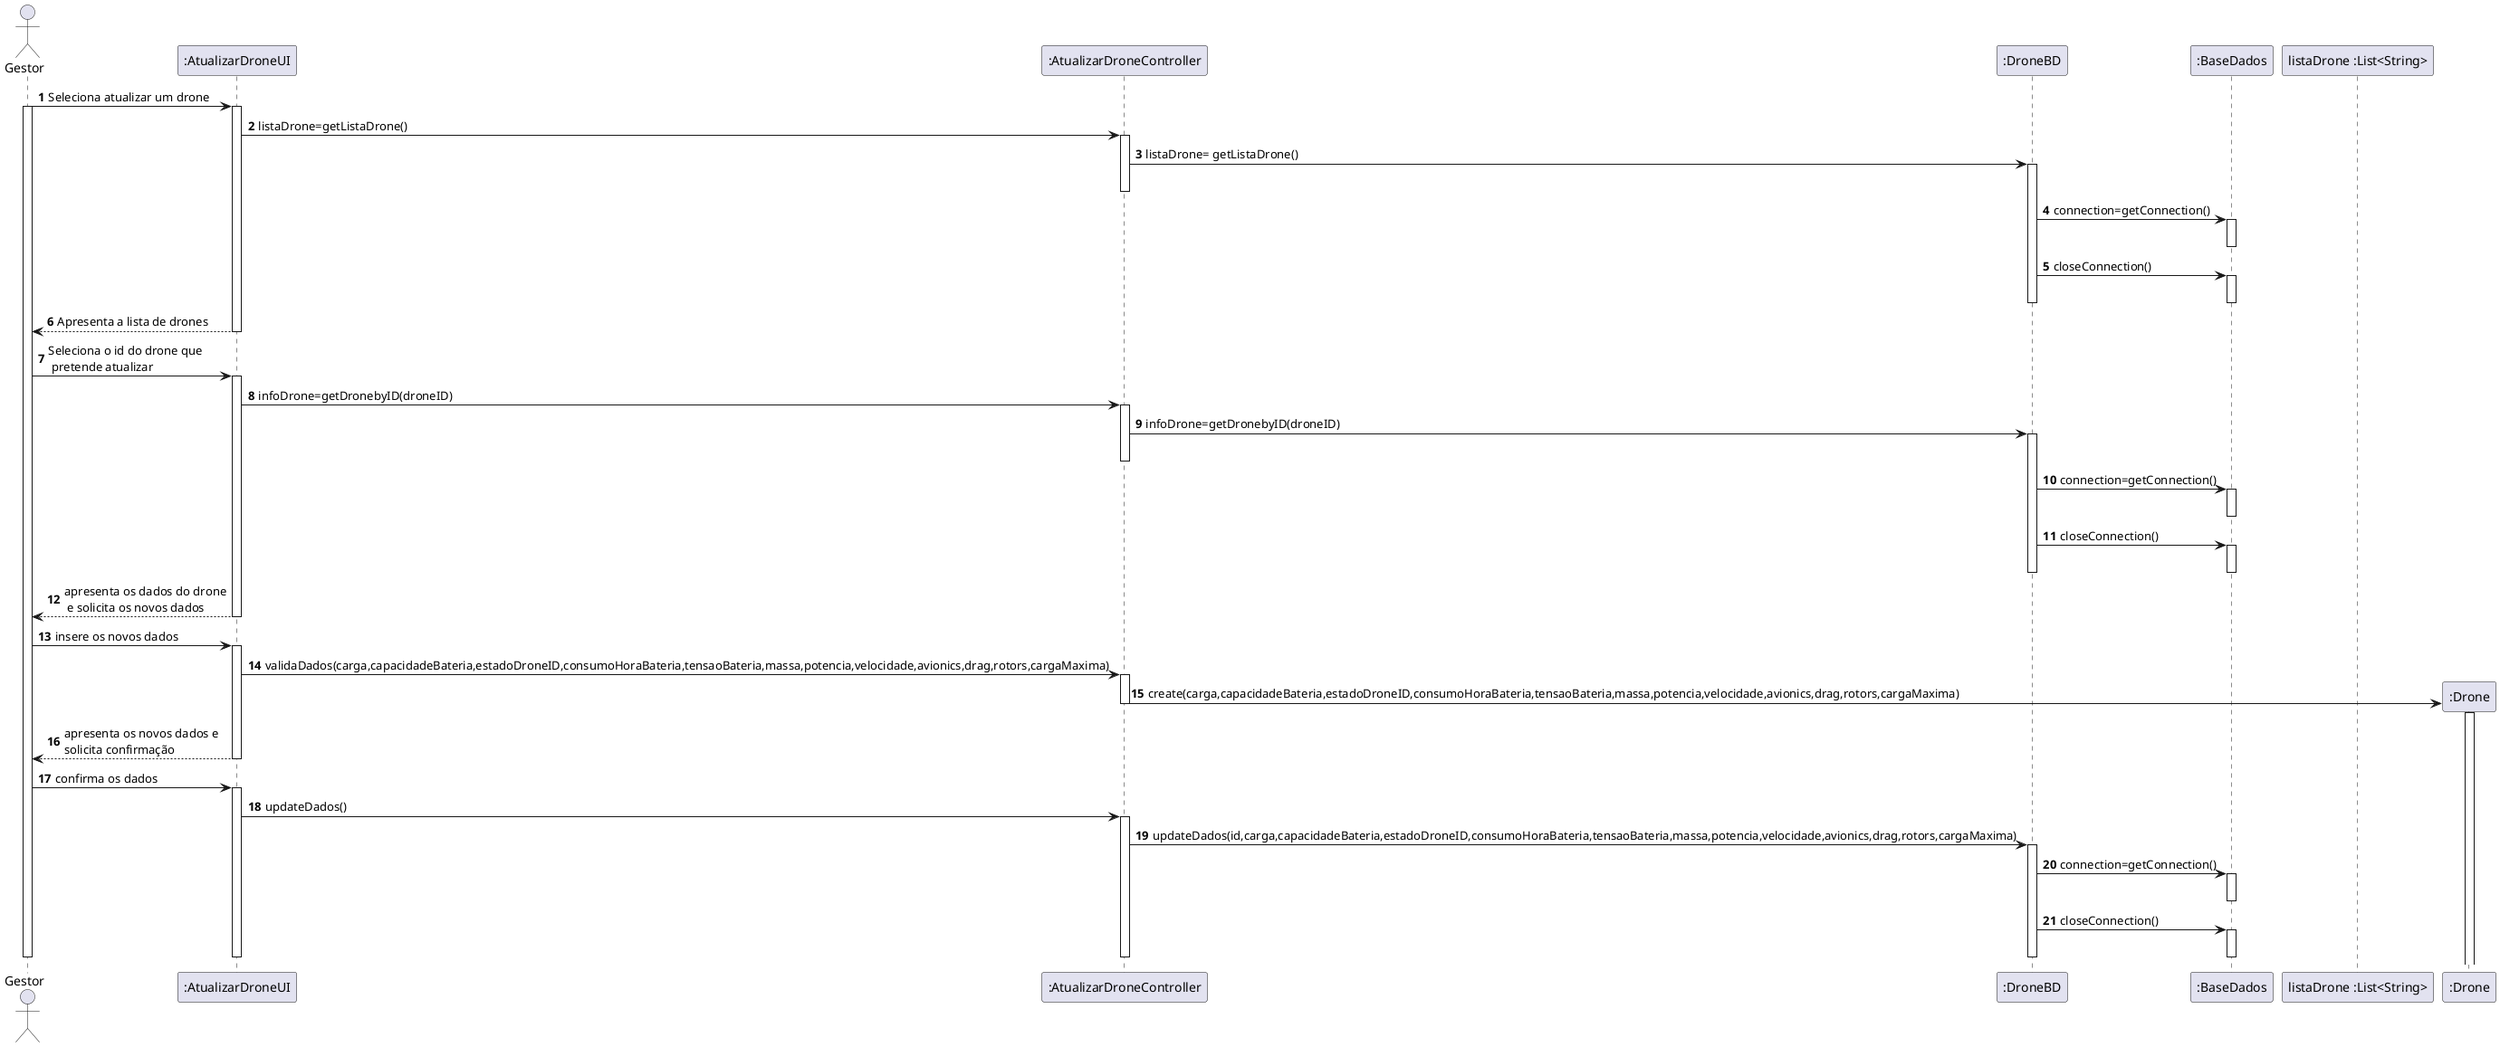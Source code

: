 @startuml
autonumber

actor "Gestor" as GEST
participant ":AtualizarDroneUI" as UI
participant ":AtualizarDroneController" as CONTROLLER
participant ":DroneBD" as DBD
participant ":BaseDados" as BD
participant "listaDrone :List<String>"
participant ":Drone" as D


GEST -> UI : Seleciona atualizar um drone
activate GEST
activate UI
UI->CONTROLLER: listaDrone=getListaDrone()
activate CONTROLLER

CONTROLLER -> DBD : listaDrone= getListaDrone()

activate DBD
deactivate CONTROLLER
  DBD -> BD : connection=getConnection()
        activate BD
        deactivate BD
          DBD -> BD : closeConnection()
        activate BD
        deactivate BD
deactivate DBD

UI --> GEST: Apresenta a lista de drones
deactivate UI

GEST-> UI : Seleciona o id do drone que \n pretende atualizar
activate UI
UI->CONTROLLER: infoDrone=getDronebyID(droneID)
activate CONTROLLER
CONTROLLER -> DBD : infoDrone=getDronebyID(droneID)

activate DBD
deactivate CONTROLLER
 DBD -> BD : connection=getConnection()
        activate BD
        deactivate BD
          DBD -> BD : closeConnection()
        activate BD
        deactivate BD
deactivate DBD
deactivate CONTROLLER
UI-->GEST: apresenta os dados do drone\n e solicita os novos dados
deactivate UI

GEST-> UI: insere os novos dados
activate UI
UI->CONTROLLER: validaDados(carga,capacidadeBateria,estadoDroneID,consumoHoraBateria,tensaoBateria,massa,potencia,velocidade,avionics,drag,rotors,cargaMaxima)
activate CONTROLLER

CONTROLLER -> D**: create(carga,capacidadeBateria,estadoDroneID,consumoHoraBateria,tensaoBateria,massa,potencia,velocidade,avionics,drag,rotors,cargaMaxima)
activate D
deactivate D

deactivate CONTROLLER
UI--> GEST : apresenta os novos dados e\nsolicita confirmação
deactivate UI

GEST-> UI : confirma os dados
activate UI
UI-> CONTROLLER: updateDados()
activate CONTROLLER
CONTROLLER -> DBD : updateDados(id,carga,capacidadeBateria,estadoDroneID,consumoHoraBateria,tensaoBateria,massa,potencia,velocidade,avionics,drag,rotors,cargaMaxima)
activate DBD
 DBD -> BD : connection=getConnection()
        activate BD
        deactivate BD
          DBD -> BD : closeConnection()
        activate BD
        deactivate BD
deactivate DBD
deactivate CONTROLLER
deactivate UI
deactivate GEST

@enduml